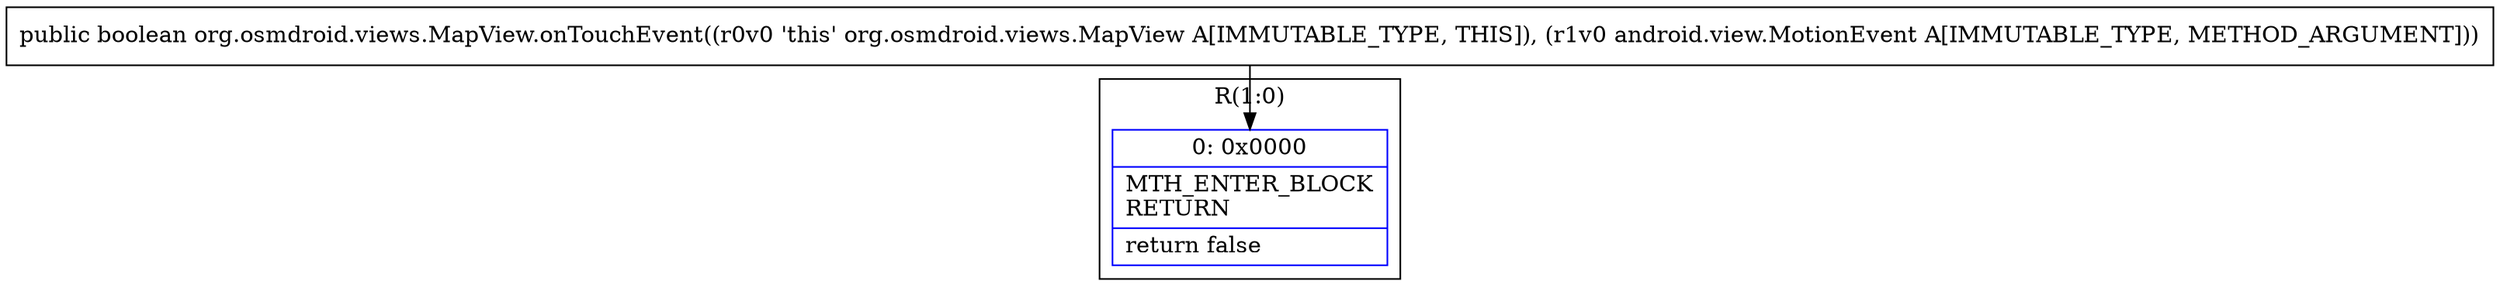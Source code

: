 digraph "CFG fororg.osmdroid.views.MapView.onTouchEvent(Landroid\/view\/MotionEvent;)Z" {
subgraph cluster_Region_721100377 {
label = "R(1:0)";
node [shape=record,color=blue];
Node_0 [shape=record,label="{0\:\ 0x0000|MTH_ENTER_BLOCK\lRETURN\l|return false\l}"];
}
MethodNode[shape=record,label="{public boolean org.osmdroid.views.MapView.onTouchEvent((r0v0 'this' org.osmdroid.views.MapView A[IMMUTABLE_TYPE, THIS]), (r1v0 android.view.MotionEvent A[IMMUTABLE_TYPE, METHOD_ARGUMENT])) }"];
MethodNode -> Node_0;
}

